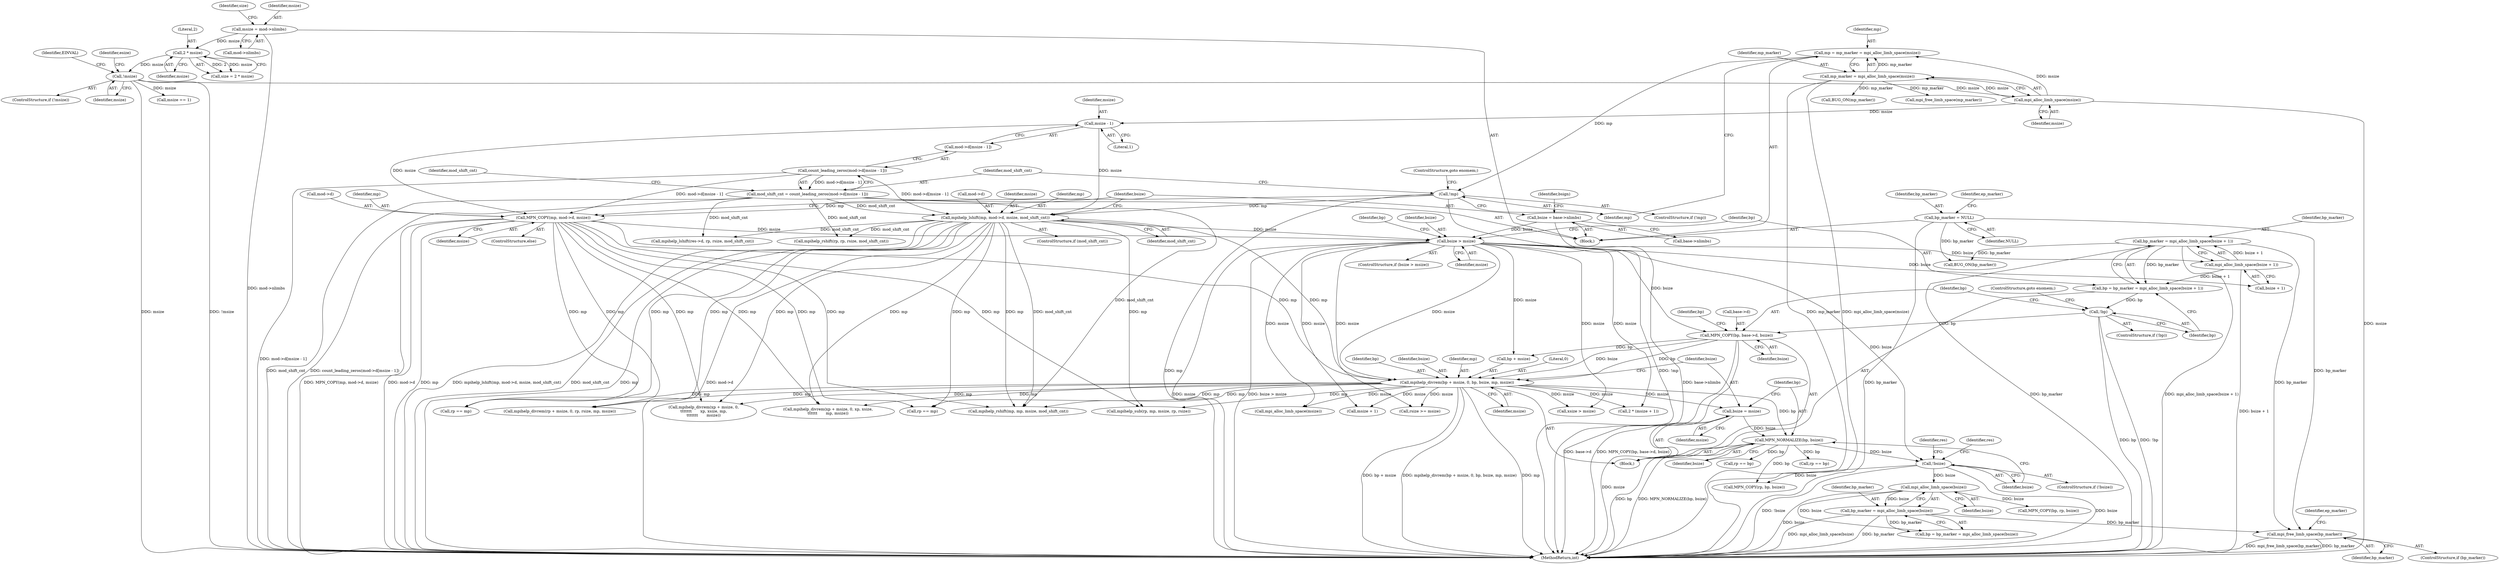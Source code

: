 digraph "0_linux_f5527fffff3f002b0a6b376163613b82f69de073@API" {
"1000866" [label="(Call,mpi_free_limb_space(bp_marker))"];
"1000317" [label="(Call,bp_marker = mpi_alloc_limb_space(bsize + 1))"];
"1000319" [label="(Call,mpi_alloc_limb_space(bsize + 1))"];
"1000311" [label="(Call,bsize > msize)"];
"1000300" [label="(Call,bsize = base->nlimbs)"];
"1000286" [label="(Call,mpihelp_lshift(mp, mod->d, msize, mod_shift_cnt))"];
"1000271" [label="(Call,!mp)"];
"1000264" [label="(Call,mp = mp_marker = mpi_alloc_limb_space(msize))"];
"1000266" [label="(Call,mp_marker = mpi_alloc_limb_space(msize))"];
"1000268" [label="(Call,mpi_alloc_limb_space(msize))"];
"1000209" [label="(Call,!msize)"];
"1000185" [label="(Call,2 * msize)"];
"1000178" [label="(Call,msize = mod->nlimbs)"];
"1000276" [label="(Call,count_leading_zeros(mod->d[msize - 1]))"];
"1000281" [label="(Call,msize - 1)"];
"1000274" [label="(Call,mod_shift_cnt = count_leading_zeros(mod->d[msize - 1]))"];
"1000294" [label="(Call,MPN_COPY(mp, mod->d, msize))"];
"1000425" [label="(Call,bp_marker = mpi_alloc_limb_space(bsize))"];
"1000427" [label="(Call,mpi_alloc_limb_space(bsize))"];
"1000355" [label="(Call,!bsize)"];
"1000345" [label="(Call,MPN_NORMALIZE(bp, bsize))"];
"1000333" [label="(Call,mpihelp_divrem(bp + msize, 0, bp, bsize, mp, msize))"];
"1000327" [label="(Call,MPN_COPY(bp, base->d, bsize))"];
"1000324" [label="(Call,!bp)"];
"1000315" [label="(Call,bp = bp_marker = mpi_alloc_limb_space(bsize + 1))"];
"1000342" [label="(Call,bsize = msize)"];
"1000130" [label="(Call,bp_marker = NULL)"];
"1000866" [label="(Call,mpi_free_limb_space(bp_marker))"];
"1000310" [label="(ControlStructure,if (bsize > msize))"];
"1000318" [label="(Identifier,bp_marker)"];
"1000333" [label="(Call,mpihelp_divrem(bp + msize, 0, bp, bsize, mp, msize))"];
"1000427" [label="(Call,mpi_alloc_limb_space(bsize))"];
"1000272" [label="(Identifier,mp)"];
"1000324" [label="(Call,!bp)"];
"1000135" [label="(Identifier,ep_marker)"];
"1000325" [label="(Identifier,bp)"];
"1000328" [label="(Identifier,bp)"];
"1000268" [label="(Call,mpi_alloc_limb_space(msize))"];
"1000337" [label="(Literal,0)"];
"1000264" [label="(Call,mp = mp_marker = mpi_alloc_limb_space(msize))"];
"1000209" [label="(Call,!msize)"];
"1000461" [label="(Call,BUG_ON(mp_marker))"];
"1000354" [label="(ControlStructure,if (!bsize))"];
"1000312" [label="(Identifier,bsize)"];
"1000343" [label="(Identifier,bsize)"];
"1000295" [label="(Identifier,mp)"];
"1000131" [label="(Identifier,bp_marker)"];
"1000311" [label="(Call,bsize > msize)"];
"1000344" [label="(Identifier,msize)"];
"1000293" [label="(ControlStructure,else)"];
"1000313" [label="(Identifier,msize)"];
"1000306" [label="(Identifier,bsign)"];
"1000421" [label="(Call,BUG_ON(bp_marker))"];
"1000382" [label="(Call,rp == mp)"];
"1000867" [label="(Identifier,bp_marker)"];
"1000467" [label="(Call,mpi_alloc_limb_space(msize))"];
"1000819" [label="(Call,mpihelp_rshift(mp, mp, msize, mod_shift_cnt))"];
"1000277" [label="(Call,mod->d[msize - 1])"];
"1000747" [label="(Call,mpihelp_lshift(res->d, rp, rsize, mod_shift_cnt))"];
"1000320" [label="(Call,bsize + 1)"];
"1000132" [label="(Identifier,NULL)"];
"1000286" [label="(Call,mpihelp_lshift(mp, mod->d, msize, mod_shift_cnt))"];
"1000183" [label="(Call,size = 2 * msize)"];
"1000184" [label="(Identifier,size)"];
"1000428" [label="(Identifier,bsize)"];
"1000323" [label="(ControlStructure,if (!bp))"];
"1000869" [label="(Identifier,ep_marker)"];
"1000425" [label="(Call,bp_marker = mpi_alloc_limb_space(bsize))"];
"1000178" [label="(Call,msize = mod->nlimbs)"];
"1000338" [label="(Identifier,bp)"];
"1000385" [label="(Call,rp == bp)"];
"1000317" [label="(Call,bp_marker = mpi_alloc_limb_space(bsize + 1))"];
"1000801" [label="(Call,mpihelp_rshift(rp, rp, rsize, mod_shift_cnt))"];
"1000187" [label="(Identifier,msize)"];
"1000292" [label="(Identifier,mod_shift_cnt)"];
"1000332" [label="(Identifier,bsize)"];
"1000477" [label="(Call,MPN_COPY(rp, bp, bsize))"];
"1000294" [label="(Call,MPN_COPY(mp, mod->d, msize))"];
"1000265" [label="(Identifier,mp)"];
"1000269" [label="(Identifier,msize)"];
"1000350" [label="(Identifier,bp)"];
"1000302" [label="(Call,base->nlimbs)"];
"1000360" [label="(Identifier,res)"];
"1000339" [label="(Identifier,bsize)"];
"1000356" [label="(Identifier,bsize)"];
"1000130" [label="(Call,bp_marker = NULL)"];
"1000864" [label="(ControlStructure,if (bp_marker))"];
"1000501" [label="(Call,msize + 1)"];
"1000423" [label="(Call,bp = bp_marker = mpi_alloc_limb_space(bsize))"];
"1000783" [label="(Call,rsize >= msize)"];
"1000300" [label="(Call,bsize = base->nlimbs)"];
"1000288" [label="(Call,mod->d)"];
"1000291" [label="(Identifier,msize)"];
"1000180" [label="(Call,mod->nlimbs)"];
"1000208" [label="(ControlStructure,if (!msize))"];
"1000185" [label="(Call,2 * msize)"];
"1000275" [label="(Identifier,mod_shift_cnt)"];
"1000426" [label="(Identifier,bp_marker)"];
"1000862" [label="(Call,mpi_free_limb_space(mp_marker))"];
"1000345" [label="(Call,MPN_NORMALIZE(bp, bsize))"];
"1000314" [label="(Block,)"];
"1000287" [label="(Identifier,mp)"];
"1000267" [label="(Identifier,mp_marker)"];
"1000824" [label="(Call,mpihelp_sub(rp, mp, msize, rp, rsize))"];
"1000347" [label="(Identifier,bsize)"];
"1000335" [label="(Identifier,bp)"];
"1000213" [label="(Identifier,EINVAL)"];
"1000433" [label="(Call,MPN_COPY(bp, rp, bsize))"];
"1000342" [label="(Call,bsize = msize)"];
"1000319" [label="(Call,mpi_alloc_limb_space(bsize + 1))"];
"1000283" [label="(Literal,1)"];
"1000281" [label="(Call,msize - 1)"];
"1000315" [label="(Call,bp = bp_marker = mpi_alloc_limb_space(bsize + 1))"];
"1000210" [label="(Identifier,msize)"];
"1000276" [label="(Call,count_leading_zeros(mod->d[msize - 1]))"];
"1000355" [label="(Call,!bsize)"];
"1000301" [label="(Identifier,bsize)"];
"1000334" [label="(Call,bp + msize)"];
"1000273" [label="(ControlStructure,goto enomem;)"];
"1000457" [label="(Call,rp == mp)"];
"1000341" [label="(Identifier,msize)"];
"1000299" [label="(Identifier,msize)"];
"1000316" [label="(Identifier,bp)"];
"1000417" [label="(Call,rp == bp)"];
"1000124" [label="(Block,)"];
"1000271" [label="(Call,!mp)"];
"1000179" [label="(Identifier,msize)"];
"1000296" [label="(Call,mod->d)"];
"1000621" [label="(Call,xsize > msize)"];
"1000216" [label="(Identifier,esize)"];
"1000346" [label="(Identifier,bp)"];
"1000224" [label="(Call,msize == 1)"];
"1000329" [label="(Call,base->d)"];
"1000186" [label="(Literal,2)"];
"1000372" [label="(Identifier,res)"];
"1000499" [label="(Call,2 * (msize + 1))"];
"1000340" [label="(Identifier,mp)"];
"1000270" [label="(ControlStructure,if (!mp))"];
"1000326" [label="(ControlStructure,goto enomem;)"];
"1000787" [label="(Call,mpihelp_divrem(rp + msize, 0, rp, rsize, mp, msize))"];
"1000882" [label="(MethodReturn,int)"];
"1000284" [label="(ControlStructure,if (mod_shift_cnt))"];
"1000266" [label="(Call,mp_marker = mpi_alloc_limb_space(msize))"];
"1000698" [label="(Call,mpihelp_divrem(xp + msize, 0,\n\t\t\t\t\t\t\t       xp, xsize, mp,\n\t\t\t\t\t\t\t       msize))"];
"1000625" [label="(Call,mpihelp_divrem(xp + msize, 0, xp, xsize,\n\t\t\t\t\t\t       mp, msize))"];
"1000285" [label="(Identifier,mod_shift_cnt)"];
"1000327" [label="(Call,MPN_COPY(bp, base->d, bsize))"];
"1000274" [label="(Call,mod_shift_cnt = count_leading_zeros(mod->d[msize - 1]))"];
"1000282" [label="(Identifier,msize)"];
"1000866" -> "1000864"  [label="AST: "];
"1000866" -> "1000867"  [label="CFG: "];
"1000867" -> "1000866"  [label="AST: "];
"1000869" -> "1000866"  [label="CFG: "];
"1000866" -> "1000882"  [label="DDG: mpi_free_limb_space(bp_marker)"];
"1000866" -> "1000882"  [label="DDG: bp_marker"];
"1000317" -> "1000866"  [label="DDG: bp_marker"];
"1000425" -> "1000866"  [label="DDG: bp_marker"];
"1000130" -> "1000866"  [label="DDG: bp_marker"];
"1000317" -> "1000315"  [label="AST: "];
"1000317" -> "1000319"  [label="CFG: "];
"1000318" -> "1000317"  [label="AST: "];
"1000319" -> "1000317"  [label="AST: "];
"1000315" -> "1000317"  [label="CFG: "];
"1000317" -> "1000882"  [label="DDG: bp_marker"];
"1000317" -> "1000882"  [label="DDG: mpi_alloc_limb_space(bsize + 1)"];
"1000317" -> "1000315"  [label="DDG: bp_marker"];
"1000319" -> "1000317"  [label="DDG: bsize + 1"];
"1000317" -> "1000421"  [label="DDG: bp_marker"];
"1000319" -> "1000320"  [label="CFG: "];
"1000320" -> "1000319"  [label="AST: "];
"1000319" -> "1000882"  [label="DDG: bsize + 1"];
"1000319" -> "1000315"  [label="DDG: bsize + 1"];
"1000311" -> "1000319"  [label="DDG: bsize"];
"1000311" -> "1000310"  [label="AST: "];
"1000311" -> "1000313"  [label="CFG: "];
"1000312" -> "1000311"  [label="AST: "];
"1000313" -> "1000311"  [label="AST: "];
"1000316" -> "1000311"  [label="CFG: "];
"1000350" -> "1000311"  [label="CFG: "];
"1000311" -> "1000882"  [label="DDG: msize"];
"1000311" -> "1000882"  [label="DDG: bsize > msize"];
"1000300" -> "1000311"  [label="DDG: bsize"];
"1000286" -> "1000311"  [label="DDG: msize"];
"1000294" -> "1000311"  [label="DDG: msize"];
"1000311" -> "1000320"  [label="DDG: bsize"];
"1000311" -> "1000327"  [label="DDG: bsize"];
"1000311" -> "1000333"  [label="DDG: msize"];
"1000311" -> "1000334"  [label="DDG: msize"];
"1000311" -> "1000355"  [label="DDG: bsize"];
"1000311" -> "1000467"  [label="DDG: msize"];
"1000311" -> "1000499"  [label="DDG: msize"];
"1000311" -> "1000501"  [label="DDG: msize"];
"1000311" -> "1000621"  [label="DDG: msize"];
"1000311" -> "1000783"  [label="DDG: msize"];
"1000300" -> "1000124"  [label="AST: "];
"1000300" -> "1000302"  [label="CFG: "];
"1000301" -> "1000300"  [label="AST: "];
"1000302" -> "1000300"  [label="AST: "];
"1000306" -> "1000300"  [label="CFG: "];
"1000300" -> "1000882"  [label="DDG: base->nlimbs"];
"1000286" -> "1000284"  [label="AST: "];
"1000286" -> "1000292"  [label="CFG: "];
"1000287" -> "1000286"  [label="AST: "];
"1000288" -> "1000286"  [label="AST: "];
"1000291" -> "1000286"  [label="AST: "];
"1000292" -> "1000286"  [label="AST: "];
"1000301" -> "1000286"  [label="CFG: "];
"1000286" -> "1000882"  [label="DDG: mpihelp_lshift(mp, mod->d, msize, mod_shift_cnt)"];
"1000286" -> "1000882"  [label="DDG: mod_shift_cnt"];
"1000286" -> "1000882"  [label="DDG: mp"];
"1000286" -> "1000882"  [label="DDG: mod->d"];
"1000271" -> "1000286"  [label="DDG: mp"];
"1000276" -> "1000286"  [label="DDG: mod->d[msize - 1]"];
"1000281" -> "1000286"  [label="DDG: msize"];
"1000274" -> "1000286"  [label="DDG: mod_shift_cnt"];
"1000286" -> "1000333"  [label="DDG: mp"];
"1000286" -> "1000382"  [label="DDG: mp"];
"1000286" -> "1000457"  [label="DDG: mp"];
"1000286" -> "1000625"  [label="DDG: mp"];
"1000286" -> "1000698"  [label="DDG: mp"];
"1000286" -> "1000747"  [label="DDG: mod_shift_cnt"];
"1000286" -> "1000787"  [label="DDG: mp"];
"1000286" -> "1000801"  [label="DDG: mod_shift_cnt"];
"1000286" -> "1000819"  [label="DDG: mp"];
"1000286" -> "1000819"  [label="DDG: mod_shift_cnt"];
"1000286" -> "1000824"  [label="DDG: mp"];
"1000271" -> "1000270"  [label="AST: "];
"1000271" -> "1000272"  [label="CFG: "];
"1000272" -> "1000271"  [label="AST: "];
"1000273" -> "1000271"  [label="CFG: "];
"1000275" -> "1000271"  [label="CFG: "];
"1000271" -> "1000882"  [label="DDG: mp"];
"1000271" -> "1000882"  [label="DDG: !mp"];
"1000264" -> "1000271"  [label="DDG: mp"];
"1000271" -> "1000294"  [label="DDG: mp"];
"1000264" -> "1000124"  [label="AST: "];
"1000264" -> "1000266"  [label="CFG: "];
"1000265" -> "1000264"  [label="AST: "];
"1000266" -> "1000264"  [label="AST: "];
"1000272" -> "1000264"  [label="CFG: "];
"1000266" -> "1000264"  [label="DDG: mp_marker"];
"1000268" -> "1000264"  [label="DDG: msize"];
"1000266" -> "1000268"  [label="CFG: "];
"1000267" -> "1000266"  [label="AST: "];
"1000268" -> "1000266"  [label="AST: "];
"1000266" -> "1000882"  [label="DDG: mpi_alloc_limb_space(msize)"];
"1000266" -> "1000882"  [label="DDG: mp_marker"];
"1000268" -> "1000266"  [label="DDG: msize"];
"1000266" -> "1000461"  [label="DDG: mp_marker"];
"1000266" -> "1000862"  [label="DDG: mp_marker"];
"1000268" -> "1000269"  [label="CFG: "];
"1000269" -> "1000268"  [label="AST: "];
"1000268" -> "1000882"  [label="DDG: msize"];
"1000209" -> "1000268"  [label="DDG: msize"];
"1000268" -> "1000281"  [label="DDG: msize"];
"1000209" -> "1000208"  [label="AST: "];
"1000209" -> "1000210"  [label="CFG: "];
"1000210" -> "1000209"  [label="AST: "];
"1000213" -> "1000209"  [label="CFG: "];
"1000216" -> "1000209"  [label="CFG: "];
"1000209" -> "1000882"  [label="DDG: !msize"];
"1000209" -> "1000882"  [label="DDG: msize"];
"1000185" -> "1000209"  [label="DDG: msize"];
"1000209" -> "1000224"  [label="DDG: msize"];
"1000185" -> "1000183"  [label="AST: "];
"1000185" -> "1000187"  [label="CFG: "];
"1000186" -> "1000185"  [label="AST: "];
"1000187" -> "1000185"  [label="AST: "];
"1000183" -> "1000185"  [label="CFG: "];
"1000185" -> "1000183"  [label="DDG: 2"];
"1000185" -> "1000183"  [label="DDG: msize"];
"1000178" -> "1000185"  [label="DDG: msize"];
"1000178" -> "1000124"  [label="AST: "];
"1000178" -> "1000180"  [label="CFG: "];
"1000179" -> "1000178"  [label="AST: "];
"1000180" -> "1000178"  [label="AST: "];
"1000184" -> "1000178"  [label="CFG: "];
"1000178" -> "1000882"  [label="DDG: mod->nlimbs"];
"1000276" -> "1000274"  [label="AST: "];
"1000276" -> "1000277"  [label="CFG: "];
"1000277" -> "1000276"  [label="AST: "];
"1000274" -> "1000276"  [label="CFG: "];
"1000276" -> "1000882"  [label="DDG: mod->d[msize - 1]"];
"1000276" -> "1000274"  [label="DDG: mod->d[msize - 1]"];
"1000276" -> "1000294"  [label="DDG: mod->d[msize - 1]"];
"1000281" -> "1000277"  [label="AST: "];
"1000281" -> "1000283"  [label="CFG: "];
"1000282" -> "1000281"  [label="AST: "];
"1000283" -> "1000281"  [label="AST: "];
"1000277" -> "1000281"  [label="CFG: "];
"1000281" -> "1000294"  [label="DDG: msize"];
"1000274" -> "1000124"  [label="AST: "];
"1000275" -> "1000274"  [label="AST: "];
"1000285" -> "1000274"  [label="CFG: "];
"1000274" -> "1000882"  [label="DDG: mod_shift_cnt"];
"1000274" -> "1000882"  [label="DDG: count_leading_zeros(mod->d[msize - 1])"];
"1000274" -> "1000747"  [label="DDG: mod_shift_cnt"];
"1000274" -> "1000801"  [label="DDG: mod_shift_cnt"];
"1000274" -> "1000819"  [label="DDG: mod_shift_cnt"];
"1000294" -> "1000293"  [label="AST: "];
"1000294" -> "1000299"  [label="CFG: "];
"1000295" -> "1000294"  [label="AST: "];
"1000296" -> "1000294"  [label="AST: "];
"1000299" -> "1000294"  [label="AST: "];
"1000301" -> "1000294"  [label="CFG: "];
"1000294" -> "1000882"  [label="DDG: MPN_COPY(mp, mod->d, msize)"];
"1000294" -> "1000882"  [label="DDG: mod->d"];
"1000294" -> "1000882"  [label="DDG: mp"];
"1000294" -> "1000333"  [label="DDG: mp"];
"1000294" -> "1000382"  [label="DDG: mp"];
"1000294" -> "1000457"  [label="DDG: mp"];
"1000294" -> "1000625"  [label="DDG: mp"];
"1000294" -> "1000698"  [label="DDG: mp"];
"1000294" -> "1000787"  [label="DDG: mp"];
"1000294" -> "1000819"  [label="DDG: mp"];
"1000294" -> "1000824"  [label="DDG: mp"];
"1000425" -> "1000423"  [label="AST: "];
"1000425" -> "1000427"  [label="CFG: "];
"1000426" -> "1000425"  [label="AST: "];
"1000427" -> "1000425"  [label="AST: "];
"1000423" -> "1000425"  [label="CFG: "];
"1000425" -> "1000882"  [label="DDG: mpi_alloc_limb_space(bsize)"];
"1000425" -> "1000882"  [label="DDG: bp_marker"];
"1000425" -> "1000423"  [label="DDG: bp_marker"];
"1000427" -> "1000425"  [label="DDG: bsize"];
"1000427" -> "1000428"  [label="CFG: "];
"1000428" -> "1000427"  [label="AST: "];
"1000427" -> "1000882"  [label="DDG: bsize"];
"1000427" -> "1000423"  [label="DDG: bsize"];
"1000355" -> "1000427"  [label="DDG: bsize"];
"1000427" -> "1000433"  [label="DDG: bsize"];
"1000355" -> "1000354"  [label="AST: "];
"1000355" -> "1000356"  [label="CFG: "];
"1000356" -> "1000355"  [label="AST: "];
"1000360" -> "1000355"  [label="CFG: "];
"1000372" -> "1000355"  [label="CFG: "];
"1000355" -> "1000882"  [label="DDG: bsize"];
"1000355" -> "1000882"  [label="DDG: !bsize"];
"1000345" -> "1000355"  [label="DDG: bsize"];
"1000355" -> "1000477"  [label="DDG: bsize"];
"1000345" -> "1000314"  [label="AST: "];
"1000345" -> "1000347"  [label="CFG: "];
"1000346" -> "1000345"  [label="AST: "];
"1000347" -> "1000345"  [label="AST: "];
"1000356" -> "1000345"  [label="CFG: "];
"1000345" -> "1000882"  [label="DDG: bp"];
"1000345" -> "1000882"  [label="DDG: MPN_NORMALIZE(bp, bsize)"];
"1000333" -> "1000345"  [label="DDG: bp"];
"1000342" -> "1000345"  [label="DDG: bsize"];
"1000345" -> "1000385"  [label="DDG: bp"];
"1000345" -> "1000417"  [label="DDG: bp"];
"1000345" -> "1000477"  [label="DDG: bp"];
"1000333" -> "1000314"  [label="AST: "];
"1000333" -> "1000341"  [label="CFG: "];
"1000334" -> "1000333"  [label="AST: "];
"1000337" -> "1000333"  [label="AST: "];
"1000338" -> "1000333"  [label="AST: "];
"1000339" -> "1000333"  [label="AST: "];
"1000340" -> "1000333"  [label="AST: "];
"1000341" -> "1000333"  [label="AST: "];
"1000343" -> "1000333"  [label="CFG: "];
"1000333" -> "1000882"  [label="DDG: bp + msize"];
"1000333" -> "1000882"  [label="DDG: mpihelp_divrem(bp + msize, 0, bp, bsize, mp, msize)"];
"1000333" -> "1000882"  [label="DDG: mp"];
"1000327" -> "1000333"  [label="DDG: bp"];
"1000327" -> "1000333"  [label="DDG: bsize"];
"1000333" -> "1000342"  [label="DDG: msize"];
"1000333" -> "1000382"  [label="DDG: mp"];
"1000333" -> "1000457"  [label="DDG: mp"];
"1000333" -> "1000467"  [label="DDG: msize"];
"1000333" -> "1000499"  [label="DDG: msize"];
"1000333" -> "1000501"  [label="DDG: msize"];
"1000333" -> "1000621"  [label="DDG: msize"];
"1000333" -> "1000625"  [label="DDG: mp"];
"1000333" -> "1000698"  [label="DDG: mp"];
"1000333" -> "1000783"  [label="DDG: msize"];
"1000333" -> "1000787"  [label="DDG: mp"];
"1000333" -> "1000819"  [label="DDG: mp"];
"1000333" -> "1000824"  [label="DDG: mp"];
"1000327" -> "1000314"  [label="AST: "];
"1000327" -> "1000332"  [label="CFG: "];
"1000328" -> "1000327"  [label="AST: "];
"1000329" -> "1000327"  [label="AST: "];
"1000332" -> "1000327"  [label="AST: "];
"1000335" -> "1000327"  [label="CFG: "];
"1000327" -> "1000882"  [label="DDG: base->d"];
"1000327" -> "1000882"  [label="DDG: MPN_COPY(bp, base->d, bsize)"];
"1000324" -> "1000327"  [label="DDG: bp"];
"1000327" -> "1000334"  [label="DDG: bp"];
"1000324" -> "1000323"  [label="AST: "];
"1000324" -> "1000325"  [label="CFG: "];
"1000325" -> "1000324"  [label="AST: "];
"1000326" -> "1000324"  [label="CFG: "];
"1000328" -> "1000324"  [label="CFG: "];
"1000324" -> "1000882"  [label="DDG: !bp"];
"1000324" -> "1000882"  [label="DDG: bp"];
"1000315" -> "1000324"  [label="DDG: bp"];
"1000315" -> "1000314"  [label="AST: "];
"1000316" -> "1000315"  [label="AST: "];
"1000325" -> "1000315"  [label="CFG: "];
"1000342" -> "1000314"  [label="AST: "];
"1000342" -> "1000344"  [label="CFG: "];
"1000343" -> "1000342"  [label="AST: "];
"1000344" -> "1000342"  [label="AST: "];
"1000346" -> "1000342"  [label="CFG: "];
"1000342" -> "1000882"  [label="DDG: msize"];
"1000130" -> "1000124"  [label="AST: "];
"1000130" -> "1000132"  [label="CFG: "];
"1000131" -> "1000130"  [label="AST: "];
"1000132" -> "1000130"  [label="AST: "];
"1000135" -> "1000130"  [label="CFG: "];
"1000130" -> "1000882"  [label="DDG: bp_marker"];
"1000130" -> "1000421"  [label="DDG: bp_marker"];
}
